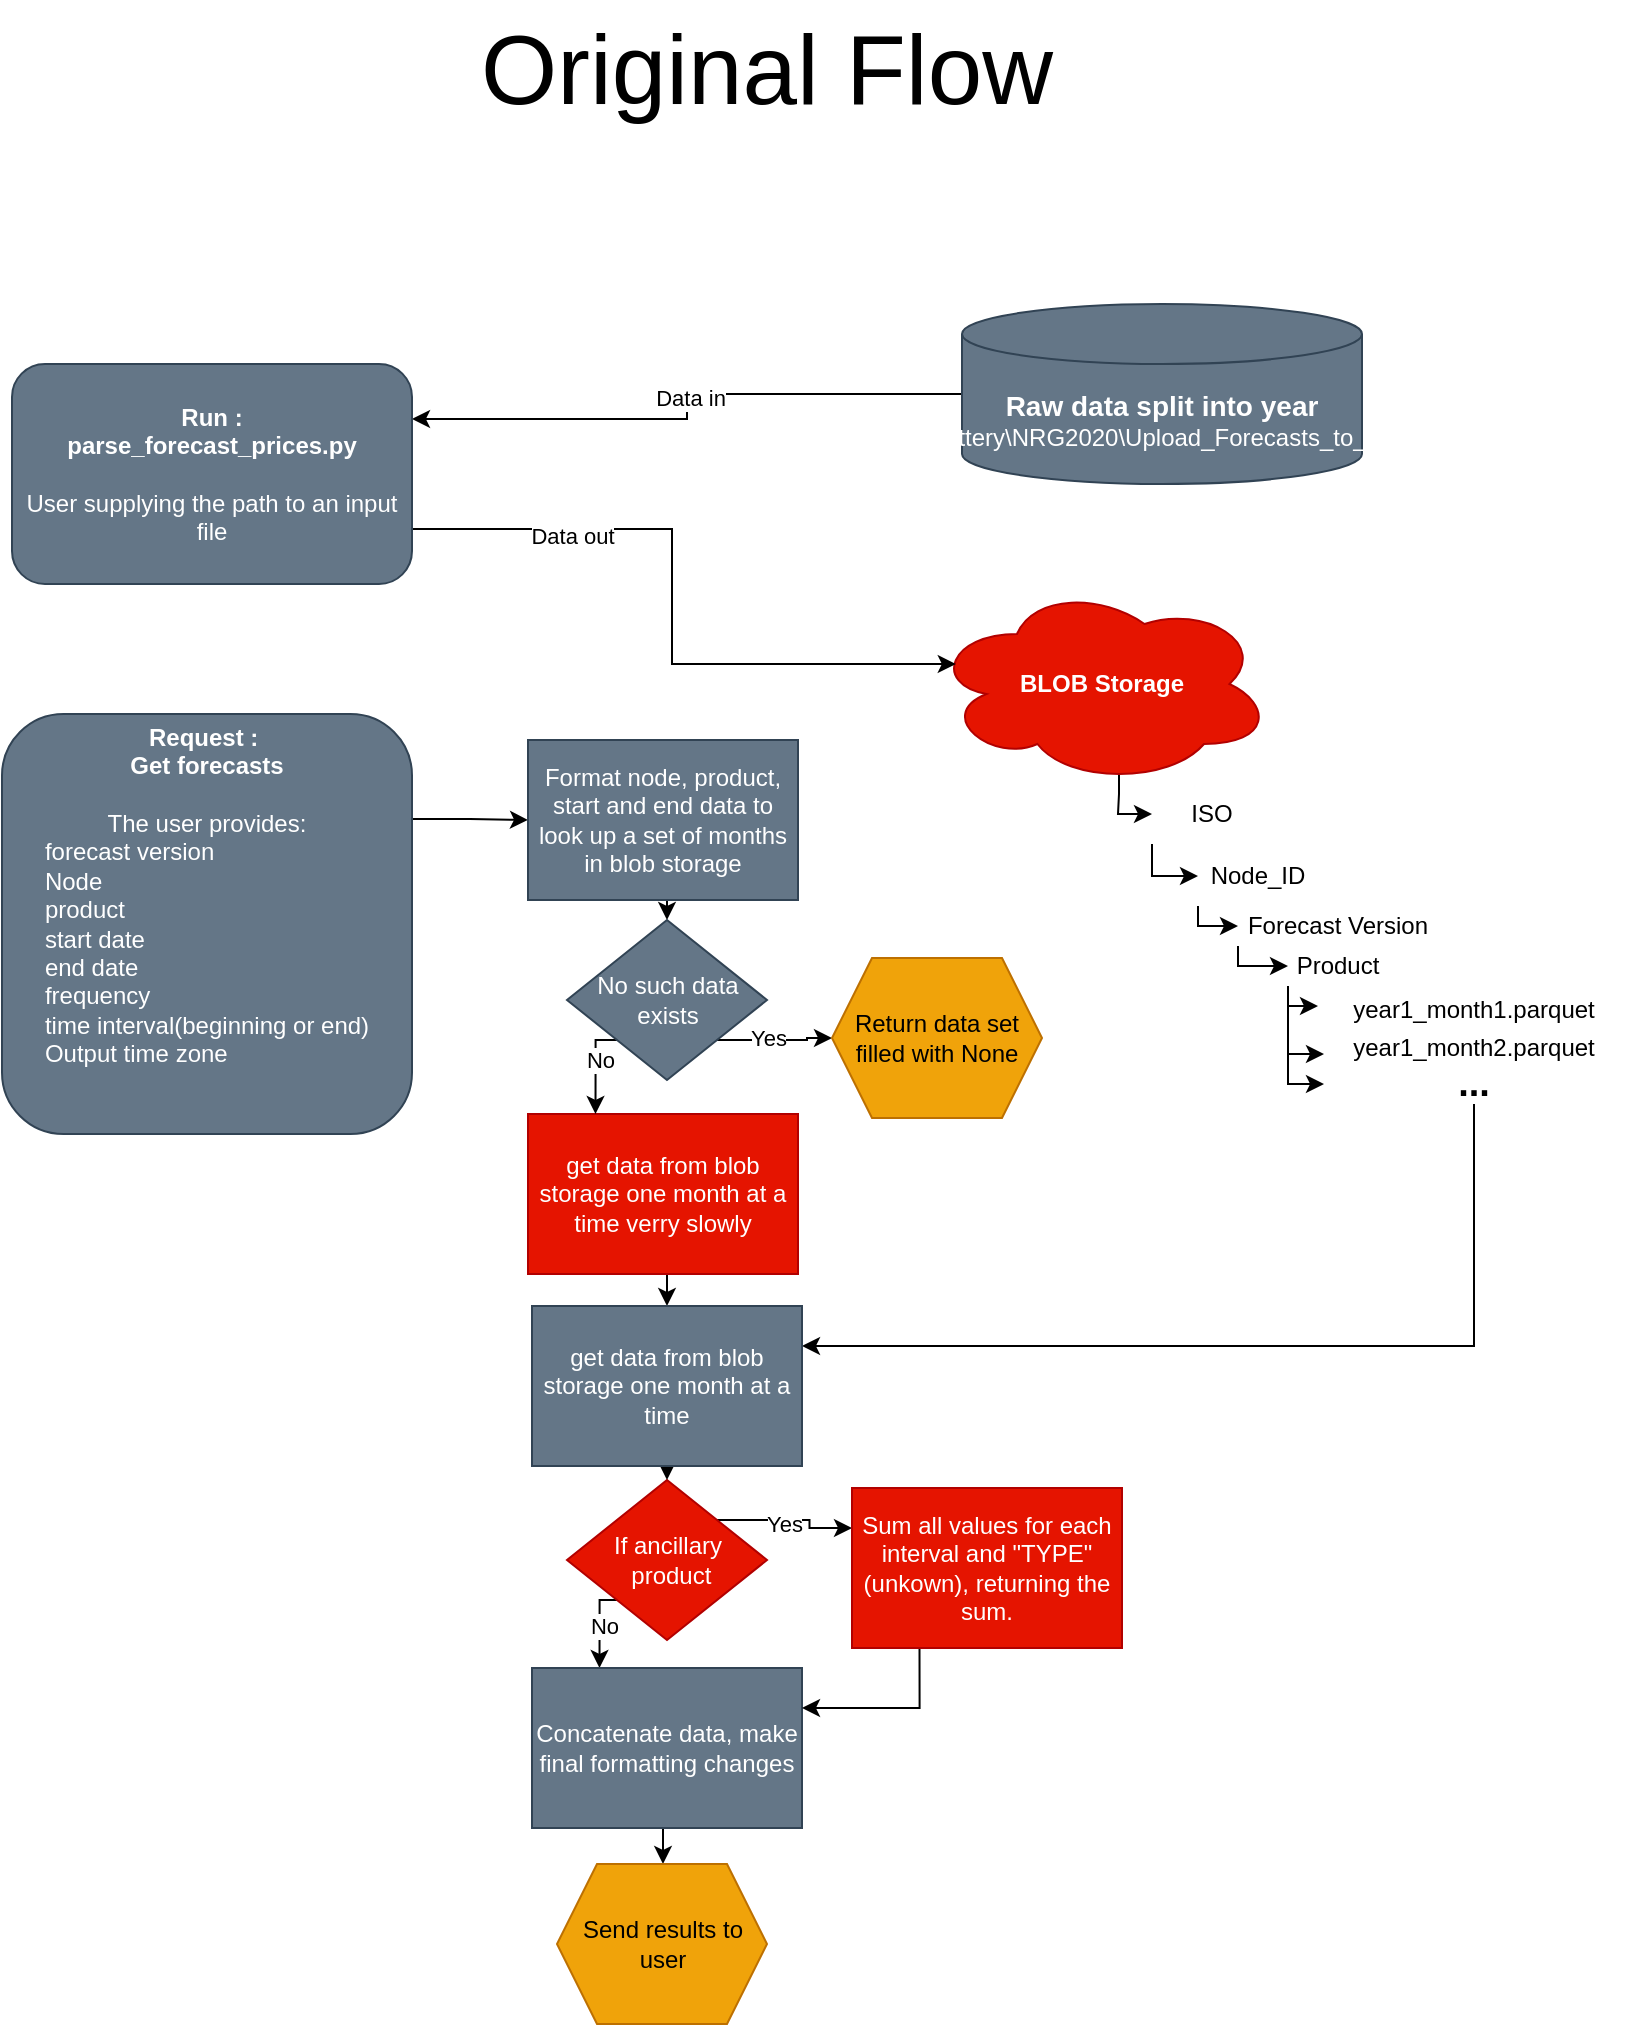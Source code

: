 <mxfile version="21.6.2" type="github" pages="2">
  <diagram name="Page-1" id="mSkrQCTb6mMFP0I92MH9">
    <mxGraphModel dx="1528" dy="990" grid="1" gridSize="10" guides="1" tooltips="1" connect="1" arrows="1" fold="1" page="1" pageScale="1" pageWidth="850" pageHeight="1100" math="0" shadow="0">
      <root>
        <mxCell id="0" />
        <mxCell id="1" parent="0" />
        <mxCell id="k18f-LrCEGzRWncHFNrR-19" style="edgeStyle=orthogonalEdgeStyle;rounded=0;orthogonalLoop=1;jettySize=auto;html=1;exitX=0;exitY=0.5;exitDx=0;exitDy=0;exitPerimeter=0;entryX=0;entryY=0.75;entryDx=0;entryDy=0;" edge="1" parent="1" source="k18f-LrCEGzRWncHFNrR-2" target="k18f-LrCEGzRWncHFNrR-16">
          <mxGeometry relative="1" as="geometry" />
        </mxCell>
        <mxCell id="k18f-LrCEGzRWncHFNrR-23" value="Data in" style="edgeLabel;html=1;align=center;verticalAlign=middle;resizable=0;points=[];" vertex="1" connectable="0" parent="k18f-LrCEGzRWncHFNrR-19">
          <mxGeometry x="-0.029" y="1" relative="1" as="geometry">
            <mxPoint as="offset" />
          </mxGeometry>
        </mxCell>
        <mxCell id="k18f-LrCEGzRWncHFNrR-2" value="&lt;font style=&quot;font-size: 14px;&quot;&gt;&lt;b&gt;Raw data split into year&lt;/b&gt;&lt;/font&gt;&lt;br&gt;\\ds01\Battery\NRG2020\Upload_Forecasts_to_Traverse" style="shape=cylinder3;whiteSpace=wrap;html=1;boundedLbl=1;backgroundOutline=1;size=15;fillColor=#647687;fontColor=#ffffff;strokeColor=#314354;" vertex="1" parent="1">
          <mxGeometry x="515" y="190" width="200" height="90" as="geometry" />
        </mxCell>
        <mxCell id="k18f-LrCEGzRWncHFNrR-7" style="edgeStyle=orthogonalEdgeStyle;rounded=0;orthogonalLoop=1;jettySize=auto;html=1;exitX=0.55;exitY=0.95;exitDx=0;exitDy=0;exitPerimeter=0;entryX=0;entryY=0.5;entryDx=0;entryDy=0;strokeColor=#000000;" edge="1" parent="1" source="k18f-LrCEGzRWncHFNrR-5" target="l8RiBIYkM5xulZZ1r0uO-1">
          <mxGeometry relative="1" as="geometry">
            <Array as="points">
              <mxPoint x="593" y="435" />
              <mxPoint x="593" y="435" />
              <mxPoint x="593" y="445" />
            </Array>
          </mxGeometry>
        </mxCell>
        <mxCell id="k18f-LrCEGzRWncHFNrR-5" value="&lt;b&gt;BLOB Storage&lt;/b&gt;" style="ellipse;shape=cloud;whiteSpace=wrap;html=1;fillColor=#e51400;fontColor=#ffffff;strokeColor=#B20000;" vertex="1" parent="1">
          <mxGeometry x="500" y="330" width="170" height="100" as="geometry" />
        </mxCell>
        <mxCell id="k18f-LrCEGzRWncHFNrR-12" style="edgeStyle=orthogonalEdgeStyle;rounded=0;orthogonalLoop=1;jettySize=auto;html=1;exitX=0;exitY=1;exitDx=0;exitDy=0;entryX=0;entryY=0.5;entryDx=0;entryDy=0;strokeColor=#000000;" edge="1" parent="1" source="k18f-LrCEGzRWncHFNrR-6" target="k18f-LrCEGzRWncHFNrR-8">
          <mxGeometry relative="1" as="geometry">
            <Array as="points">
              <mxPoint x="633" y="501" />
            </Array>
          </mxGeometry>
        </mxCell>
        <mxCell id="k18f-LrCEGzRWncHFNrR-6" value="Node_ID" style="text;html=1;strokeColor=none;fillColor=none;align=center;verticalAlign=middle;whiteSpace=wrap;rounded=0;" vertex="1" parent="1">
          <mxGeometry x="633" y="461" width="60" height="30" as="geometry" />
        </mxCell>
        <mxCell id="k18f-LrCEGzRWncHFNrR-14" style="edgeStyle=orthogonalEdgeStyle;rounded=0;orthogonalLoop=1;jettySize=auto;html=1;exitX=0;exitY=1;exitDx=0;exitDy=0;entryX=0;entryY=0.5;entryDx=0;entryDy=0;strokeColor=#000000;" edge="1" parent="1" source="k18f-LrCEGzRWncHFNrR-8" target="k18f-LrCEGzRWncHFNrR-9">
          <mxGeometry relative="1" as="geometry">
            <Array as="points">
              <mxPoint x="653" y="521" />
            </Array>
          </mxGeometry>
        </mxCell>
        <mxCell id="k18f-LrCEGzRWncHFNrR-8" value="Forecast Version" style="text;html=1;strokeColor=none;fillColor=none;align=center;verticalAlign=middle;whiteSpace=wrap;rounded=0;" vertex="1" parent="1">
          <mxGeometry x="653" y="491" width="100" height="20" as="geometry" />
        </mxCell>
        <mxCell id="k18f-LrCEGzRWncHFNrR-15" style="edgeStyle=orthogonalEdgeStyle;rounded=0;orthogonalLoop=1;jettySize=auto;html=1;exitX=0;exitY=1;exitDx=0;exitDy=0;strokeColor=#000000;" edge="1" parent="1" source="k18f-LrCEGzRWncHFNrR-9">
          <mxGeometry relative="1" as="geometry">
            <mxPoint x="693" y="541" as="targetPoint" />
            <Array as="points">
              <mxPoint x="678" y="541" />
            </Array>
          </mxGeometry>
        </mxCell>
        <mxCell id="k18f-LrCEGzRWncHFNrR-9" value="Product" style="text;html=1;strokeColor=none;fillColor=none;align=center;verticalAlign=middle;whiteSpace=wrap;rounded=0;" vertex="1" parent="1">
          <mxGeometry x="678" y="511" width="50" height="20" as="geometry" />
        </mxCell>
        <mxCell id="k18f-LrCEGzRWncHFNrR-10" value="year1_month2.parquet" style="text;html=1;strokeColor=none;fillColor=none;align=center;verticalAlign=middle;whiteSpace=wrap;rounded=0;" vertex="1" parent="1">
          <mxGeometry x="696" y="552" width="150" height="20" as="geometry" />
        </mxCell>
        <mxCell id="k18f-LrCEGzRWncHFNrR-20" style="edgeStyle=orthogonalEdgeStyle;rounded=0;orthogonalLoop=1;jettySize=auto;html=1;exitX=0;exitY=0.25;exitDx=0;exitDy=0;entryX=0.07;entryY=0.4;entryDx=0;entryDy=0;entryPerimeter=0;" edge="1" parent="1" source="k18f-LrCEGzRWncHFNrR-16" target="k18f-LrCEGzRWncHFNrR-5">
          <mxGeometry relative="1" as="geometry" />
        </mxCell>
        <mxCell id="k18f-LrCEGzRWncHFNrR-24" value="Data out" style="edgeLabel;html=1;align=center;verticalAlign=middle;resizable=0;points=[];" vertex="1" connectable="0" parent="k18f-LrCEGzRWncHFNrR-20">
          <mxGeometry x="-0.531" y="-3" relative="1" as="geometry">
            <mxPoint as="offset" />
          </mxGeometry>
        </mxCell>
        <mxCell id="k18f-LrCEGzRWncHFNrR-16" value="&lt;div&gt;&lt;b&gt;Run :&lt;/b&gt;&lt;/div&gt;&lt;div&gt;&lt;b&gt;parse_forecast_prices.py&lt;/b&gt;&lt;/div&gt;&lt;div&gt;&lt;b&gt;&lt;br&gt;&lt;/b&gt;&lt;/div&gt;&lt;div&gt;User supplying the path to an input file&lt;/div&gt;" style="rounded=1;whiteSpace=wrap;html=1;direction=west;fontStyle=0;fillColor=#647687;fontColor=#ffffff;strokeColor=#314354;" vertex="1" parent="1">
          <mxGeometry x="40" y="220" width="200" height="110" as="geometry" />
        </mxCell>
        <mxCell id="k18f-LrCEGzRWncHFNrR-57" style="edgeStyle=orthogonalEdgeStyle;rounded=0;orthogonalLoop=1;jettySize=auto;html=1;exitX=1;exitY=0;exitDx=0;exitDy=0;entryX=0;entryY=0.25;entryDx=0;entryDy=0;" edge="1" parent="1" source="k18f-LrCEGzRWncHFNrR-18" target="k18f-LrCEGzRWncHFNrR-39">
          <mxGeometry relative="1" as="geometry" />
        </mxCell>
        <mxCell id="k18f-LrCEGzRWncHFNrR-58" value="Yes" style="edgeLabel;html=1;align=center;verticalAlign=middle;resizable=0;points=[];" vertex="1" connectable="0" parent="k18f-LrCEGzRWncHFNrR-57">
          <mxGeometry x="-0.632" y="2" relative="1" as="geometry">
            <mxPoint x="20" y="4" as="offset" />
          </mxGeometry>
        </mxCell>
        <mxCell id="k18f-LrCEGzRWncHFNrR-60" style="edgeStyle=orthogonalEdgeStyle;rounded=0;orthogonalLoop=1;jettySize=auto;html=1;exitX=0;exitY=1;exitDx=0;exitDy=0;entryX=0.25;entryY=0;entryDx=0;entryDy=0;" edge="1" parent="1" source="k18f-LrCEGzRWncHFNrR-18" target="k18f-LrCEGzRWncHFNrR-36">
          <mxGeometry relative="1" as="geometry" />
        </mxCell>
        <mxCell id="k18f-LrCEGzRWncHFNrR-61" value="No" style="edgeLabel;html=1;align=center;verticalAlign=middle;resizable=0;points=[];" vertex="1" connectable="0" parent="k18f-LrCEGzRWncHFNrR-60">
          <mxGeometry x="0.007" y="2" relative="1" as="geometry">
            <mxPoint as="offset" />
          </mxGeometry>
        </mxCell>
        <mxCell id="k18f-LrCEGzRWncHFNrR-18" value="&lt;div&gt;If ancillary&lt;/div&gt;&lt;div&gt;&amp;nbsp;product&lt;/div&gt;" style="rhombus;whiteSpace=wrap;html=1;fillColor=#e51400;fontColor=#ffffff;strokeColor=#B20000;" vertex="1" parent="1">
          <mxGeometry x="317.5" y="778" width="100" height="80" as="geometry" />
        </mxCell>
        <mxCell id="3vcsNQ-Gj1Tb2YR9CaYm-3" style="edgeStyle=orthogonalEdgeStyle;rounded=0;orthogonalLoop=1;jettySize=auto;html=1;exitX=1;exitY=0.25;exitDx=0;exitDy=0;entryX=0;entryY=0.5;entryDx=0;entryDy=0;" edge="1" parent="1" source="k18f-LrCEGzRWncHFNrR-27" target="k18f-LrCEGzRWncHFNrR-28">
          <mxGeometry relative="1" as="geometry" />
        </mxCell>
        <mxCell id="k18f-LrCEGzRWncHFNrR-27" value="&lt;div&gt;&lt;b&gt;Request :&amp;nbsp;&lt;/b&gt;&lt;/div&gt;&lt;div&gt;&lt;b&gt;Get forecasts&lt;br&gt;&lt;/b&gt;&lt;/div&gt;&lt;div&gt;&lt;b&gt;&lt;br&gt;&lt;/b&gt;&lt;/div&gt;&lt;div align=&quot;center&quot;&gt;The user provides:&lt;/div&gt;&lt;div align=&quot;left&quot;&gt;forecast version&lt;/div&gt;&lt;div align=&quot;left&quot;&gt;Node&lt;/div&gt;&lt;div align=&quot;left&quot;&gt;product&lt;/div&gt;&lt;div align=&quot;left&quot;&gt;start date&lt;/div&gt;&lt;div align=&quot;left&quot;&gt;end date&lt;/div&gt;&lt;div align=&quot;left&quot;&gt;frequency&lt;br&gt;&lt;/div&gt;&lt;div align=&quot;left&quot;&gt;time interval(beginning or end)&lt;/div&gt;&lt;div align=&quot;left&quot;&gt;Output time zone&lt;br&gt;&lt;/div&gt;&lt;div&gt;&lt;br&gt;&lt;br&gt;&lt;/div&gt;" style="rounded=1;whiteSpace=wrap;html=1;fillColor=#647687;fontColor=#ffffff;strokeColor=#314354;" vertex="1" parent="1">
          <mxGeometry x="35" y="395" width="205" height="210" as="geometry" />
        </mxCell>
        <mxCell id="k18f-LrCEGzRWncHFNrR-49" style="edgeStyle=orthogonalEdgeStyle;rounded=0;orthogonalLoop=1;jettySize=auto;html=1;exitX=0.5;exitY=1;exitDx=0;exitDy=0;entryX=0.5;entryY=0;entryDx=0;entryDy=0;" edge="1" parent="1" source="k18f-LrCEGzRWncHFNrR-28" target="k18f-LrCEGzRWncHFNrR-37">
          <mxGeometry relative="1" as="geometry" />
        </mxCell>
        <mxCell id="k18f-LrCEGzRWncHFNrR-28" value="&lt;div&gt;Format node, product, start and end data to look up a set of months in blob storage&lt;/div&gt;" style="rounded=0;whiteSpace=wrap;html=1;fillColor=#647687;fontColor=#ffffff;strokeColor=#314354;" vertex="1" parent="1">
          <mxGeometry x="298" y="408" width="135" height="80" as="geometry" />
        </mxCell>
        <mxCell id="k18f-LrCEGzRWncHFNrR-29" value="year1_month1.parquet" style="text;html=1;strokeColor=none;fillColor=none;align=center;verticalAlign=middle;whiteSpace=wrap;rounded=0;" vertex="1" parent="1">
          <mxGeometry x="696" y="533" width="150" height="20" as="geometry" />
        </mxCell>
        <mxCell id="3vcsNQ-Gj1Tb2YR9CaYm-2" style="edgeStyle=orthogonalEdgeStyle;rounded=0;orthogonalLoop=1;jettySize=auto;html=1;exitX=0.5;exitY=1;exitDx=0;exitDy=0;entryX=1;entryY=0.25;entryDx=0;entryDy=0;" edge="1" parent="1" source="k18f-LrCEGzRWncHFNrR-30" target="k18f-LrCEGzRWncHFNrR-34">
          <mxGeometry relative="1" as="geometry" />
        </mxCell>
        <mxCell id="k18f-LrCEGzRWncHFNrR-30" value="&lt;p style=&quot;line-height: 140%; font-size: 13px;&quot;&gt;&lt;font size=&quot;1&quot;&gt;&lt;b style=&quot;font-size: 19px;&quot;&gt;...&lt;/b&gt;&lt;/font&gt;&lt;/p&gt;" style="text;html=1;strokeColor=none;fillColor=none;align=center;verticalAlign=middle;whiteSpace=wrap;rounded=0;" vertex="1" parent="1">
          <mxGeometry x="696" y="572" width="150" height="18" as="geometry" />
        </mxCell>
        <mxCell id="k18f-LrCEGzRWncHFNrR-31" style="edgeStyle=orthogonalEdgeStyle;rounded=0;orthogonalLoop=1;jettySize=auto;html=1;exitX=0;exitY=1;exitDx=0;exitDy=0;strokeColor=#000000;" edge="1" parent="1" target="k18f-LrCEGzRWncHFNrR-10">
          <mxGeometry relative="1" as="geometry">
            <mxPoint x="696" y="569" as="targetPoint" />
            <mxPoint x="678" y="531" as="sourcePoint" />
            <Array as="points">
              <mxPoint x="678" y="565" />
            </Array>
          </mxGeometry>
        </mxCell>
        <mxCell id="k18f-LrCEGzRWncHFNrR-52" style="edgeStyle=orthogonalEdgeStyle;rounded=0;orthogonalLoop=1;jettySize=auto;html=1;exitX=0.5;exitY=1;exitDx=0;exitDy=0;entryX=0.5;entryY=0;entryDx=0;entryDy=0;" edge="1" parent="1" source="k18f-LrCEGzRWncHFNrR-33" target="k18f-LrCEGzRWncHFNrR-34">
          <mxGeometry relative="1" as="geometry" />
        </mxCell>
        <mxCell id="k18f-LrCEGzRWncHFNrR-33" value="get data from blob storage one month at a time verry slowly" style="rounded=0;whiteSpace=wrap;html=1;fillColor=#e51400;strokeColor=#B20000;fontColor=#ffffff;" vertex="1" parent="1">
          <mxGeometry x="298" y="595" width="135" height="80" as="geometry" />
        </mxCell>
        <mxCell id="k18f-LrCEGzRWncHFNrR-53" style="edgeStyle=orthogonalEdgeStyle;rounded=0;orthogonalLoop=1;jettySize=auto;html=1;exitX=0.5;exitY=1;exitDx=0;exitDy=0;entryX=0.5;entryY=0;entryDx=0;entryDy=0;" edge="1" parent="1" source="k18f-LrCEGzRWncHFNrR-34" target="k18f-LrCEGzRWncHFNrR-18">
          <mxGeometry relative="1" as="geometry" />
        </mxCell>
        <mxCell id="k18f-LrCEGzRWncHFNrR-34" value="get data from blob storage one month at a time" style="rounded=0;whiteSpace=wrap;html=1;fillColor=#647687;fontColor=#ffffff;strokeColor=#314354;" vertex="1" parent="1">
          <mxGeometry x="300" y="691" width="135" height="80" as="geometry" />
        </mxCell>
        <mxCell id="k18f-LrCEGzRWncHFNrR-54" style="edgeStyle=orthogonalEdgeStyle;rounded=0;orthogonalLoop=1;jettySize=auto;html=1;exitX=0.5;exitY=1;exitDx=0;exitDy=0;entryX=0.5;entryY=0;entryDx=0;entryDy=0;" edge="1" parent="1" source="k18f-LrCEGzRWncHFNrR-36">
          <mxGeometry relative="1" as="geometry">
            <mxPoint x="365.5" y="970" as="targetPoint" />
          </mxGeometry>
        </mxCell>
        <mxCell id="k18f-LrCEGzRWncHFNrR-36" value="Concatenate data, make final formatting changes " style="rounded=0;whiteSpace=wrap;html=1;fillColor=#647687;fontColor=#ffffff;strokeColor=#314354;" vertex="1" parent="1">
          <mxGeometry x="300" y="872" width="135" height="80" as="geometry" />
        </mxCell>
        <mxCell id="k18f-LrCEGzRWncHFNrR-62" style="edgeStyle=orthogonalEdgeStyle;rounded=0;orthogonalLoop=1;jettySize=auto;html=1;exitX=0;exitY=1;exitDx=0;exitDy=0;entryX=0.25;entryY=0;entryDx=0;entryDy=0;" edge="1" parent="1" source="k18f-LrCEGzRWncHFNrR-37" target="k18f-LrCEGzRWncHFNrR-33">
          <mxGeometry relative="1" as="geometry" />
        </mxCell>
        <mxCell id="k18f-LrCEGzRWncHFNrR-63" value="No" style="edgeLabel;html=1;align=center;verticalAlign=middle;resizable=0;points=[];" vertex="1" connectable="0" parent="k18f-LrCEGzRWncHFNrR-62">
          <mxGeometry x="-0.132" y="2" relative="1" as="geometry">
            <mxPoint as="offset" />
          </mxGeometry>
        </mxCell>
        <mxCell id="k18f-LrCEGzRWncHFNrR-64" style="edgeStyle=orthogonalEdgeStyle;rounded=0;orthogonalLoop=1;jettySize=auto;html=1;exitX=1;exitY=1;exitDx=0;exitDy=0;entryX=0;entryY=0.5;entryDx=0;entryDy=0;" edge="1" parent="1" source="k18f-LrCEGzRWncHFNrR-37" target="k18f-LrCEGzRWncHFNrR-67">
          <mxGeometry relative="1" as="geometry">
            <mxPoint x="460.0" y="557" as="targetPoint" />
          </mxGeometry>
        </mxCell>
        <mxCell id="k18f-LrCEGzRWncHFNrR-65" value="Yes" style="edgeLabel;html=1;align=center;verticalAlign=middle;resizable=0;points=[];" vertex="1" connectable="0" parent="k18f-LrCEGzRWncHFNrR-64">
          <mxGeometry x="-0.144" y="1" relative="1" as="geometry">
            <mxPoint as="offset" />
          </mxGeometry>
        </mxCell>
        <mxCell id="k18f-LrCEGzRWncHFNrR-37" value="&lt;div&gt;No such data&lt;/div&gt;&lt;div&gt;exists&lt;br&gt;&lt;/div&gt;" style="rhombus;whiteSpace=wrap;html=1;fillColor=#647687;fontColor=#ffffff;strokeColor=#314354;" vertex="1" parent="1">
          <mxGeometry x="317.5" y="498" width="100" height="80" as="geometry" />
        </mxCell>
        <mxCell id="k18f-LrCEGzRWncHFNrR-55" style="edgeStyle=orthogonalEdgeStyle;rounded=0;orthogonalLoop=1;jettySize=auto;html=1;exitX=0.25;exitY=1;exitDx=0;exitDy=0;entryX=1;entryY=0.25;entryDx=0;entryDy=0;" edge="1" parent="1" source="k18f-LrCEGzRWncHFNrR-39" target="k18f-LrCEGzRWncHFNrR-36">
          <mxGeometry relative="1" as="geometry" />
        </mxCell>
        <mxCell id="k18f-LrCEGzRWncHFNrR-39" value="Sum all values for each interval and &quot;TYPE&quot;(unkown), returning the sum." style="rounded=0;whiteSpace=wrap;html=1;fillColor=#e51400;strokeColor=#B20000;fontColor=#ffffff;" vertex="1" parent="1">
          <mxGeometry x="460" y="782" width="135" height="80" as="geometry" />
        </mxCell>
        <mxCell id="k18f-LrCEGzRWncHFNrR-67" value="Return data set filled with None" style="shape=hexagon;perimeter=hexagonPerimeter2;whiteSpace=wrap;html=1;fixedSize=1;fillColor=#f0a30a;fontColor=#000000;strokeColor=#BD7000;" vertex="1" parent="1">
          <mxGeometry x="450" y="517" width="105" height="80" as="geometry" />
        </mxCell>
        <mxCell id="k18f-LrCEGzRWncHFNrR-68" value="Send results to user" style="shape=hexagon;perimeter=hexagonPerimeter2;whiteSpace=wrap;html=1;fixedSize=1;fillColor=#f0a30a;fontColor=#000000;strokeColor=#BD7000;" vertex="1" parent="1">
          <mxGeometry x="312.5" y="970" width="105" height="80" as="geometry" />
        </mxCell>
        <mxCell id="3vcsNQ-Gj1Tb2YR9CaYm-1" style="edgeStyle=orthogonalEdgeStyle;rounded=0;orthogonalLoop=1;jettySize=auto;html=1;exitX=0;exitY=1;exitDx=0;exitDy=0;entryX=0;entryY=0.5;entryDx=0;entryDy=0;" edge="1" parent="1" source="l8RiBIYkM5xulZZ1r0uO-1" target="k18f-LrCEGzRWncHFNrR-6">
          <mxGeometry relative="1" as="geometry">
            <Array as="points">
              <mxPoint x="610" y="476" />
            </Array>
          </mxGeometry>
        </mxCell>
        <mxCell id="l8RiBIYkM5xulZZ1r0uO-1" value="ISO" style="text;html=1;strokeColor=none;fillColor=none;align=center;verticalAlign=middle;whiteSpace=wrap;rounded=0;" vertex="1" parent="1">
          <mxGeometry x="610" y="430" width="60" height="30" as="geometry" />
        </mxCell>
        <mxCell id="l8RiBIYkM5xulZZ1r0uO-3" style="edgeStyle=orthogonalEdgeStyle;rounded=0;orthogonalLoop=1;jettySize=auto;html=1;exitX=0;exitY=1;exitDx=0;exitDy=0;strokeColor=#000000;" edge="1" parent="1">
          <mxGeometry relative="1" as="geometry">
            <mxPoint x="696" y="580" as="targetPoint" />
            <mxPoint x="678" y="546" as="sourcePoint" />
            <Array as="points">
              <mxPoint x="678" y="580" />
            </Array>
          </mxGeometry>
        </mxCell>
        <mxCell id="3vcsNQ-Gj1Tb2YR9CaYm-4" value="&lt;font style=&quot;font-size: 49px;&quot;&gt;Original Flow&lt;/font&gt;" style="text;html=1;align=center;verticalAlign=middle;resizable=0;points=[];autosize=1;strokeColor=none;fillColor=none;" vertex="1" parent="1">
          <mxGeometry x="262" y="38" width="310" height="70" as="geometry" />
        </mxCell>
      </root>
    </mxGraphModel>
  </diagram>
  <diagram id="OKomPFiii6wmlkeBRDaD" name="Page-2">
    <mxGraphModel dx="1464" dy="949" grid="1" gridSize="10" guides="1" tooltips="1" connect="1" arrows="1" fold="1" page="1" pageScale="1" pageWidth="850" pageHeight="1100" math="0" shadow="0">
      <root>
        <mxCell id="0" />
        <mxCell id="1" parent="0" />
        <mxCell id="i5Thiiae1taM7hZ5wgpb-3" style="edgeStyle=orthogonalEdgeStyle;rounded=0;orthogonalLoop=1;jettySize=auto;html=1;exitX=0;exitY=0.5;exitDx=0;exitDy=0;exitPerimeter=0;entryX=0.5;entryY=0;entryDx=0;entryDy=0;" edge="1" parent="1" source="OmqTf4yZccabmakL5SBu-3" target="i5Thiiae1taM7hZ5wgpb-1">
          <mxGeometry relative="1" as="geometry" />
        </mxCell>
        <mxCell id="OmqTf4yZccabmakL5SBu-3" value="&lt;font style=&quot;font-size: 14px;&quot;&gt;&lt;b&gt;Raw data split into year&lt;/b&gt;&lt;/font&gt;&lt;br&gt;\\ds01\Battery\NRG2020\Upload_Forecasts_to_Traverse" style="shape=cylinder3;whiteSpace=wrap;html=1;boundedLbl=1;backgroundOutline=1;size=15;fillColor=#647687;fontColor=#ffffff;strokeColor=#314354;" vertex="1" parent="1">
          <mxGeometry x="515" y="190" width="200" height="90" as="geometry" />
        </mxCell>
        <mxCell id="OmqTf4yZccabmakL5SBu-5" value="&lt;b&gt;BLOB Storage&lt;/b&gt;" style="ellipse;shape=cloud;whiteSpace=wrap;html=1;fillColor=#6d8764;fontColor=#ffffff;strokeColor=#3A5431;" vertex="1" parent="1">
          <mxGeometry x="556" y="507" width="170" height="100" as="geometry" />
        </mxCell>
        <mxCell id="OmqTf4yZccabmakL5SBu-7" value="Node_ID" style="text;html=1;strokeColor=none;fillColor=none;align=center;verticalAlign=middle;whiteSpace=wrap;rounded=0;" vertex="1" parent="1">
          <mxGeometry x="676" y="625" width="60" height="20" as="geometry" />
        </mxCell>
        <mxCell id="OmqTf4yZccabmakL5SBu-9" value="Forecast Version" style="text;html=1;strokeColor=none;fillColor=none;align=center;verticalAlign=middle;whiteSpace=wrap;rounded=0;" vertex="1" parent="1">
          <mxGeometry x="699" y="642" width="100" height="20" as="geometry" />
        </mxCell>
        <mxCell id="OmqTf4yZccabmakL5SBu-10" style="edgeStyle=orthogonalEdgeStyle;rounded=0;orthogonalLoop=1;jettySize=auto;html=1;exitX=0;exitY=1;exitDx=0;exitDy=0;strokeColor=#000000;" edge="1" parent="1">
          <mxGeometry relative="1" as="geometry">
            <mxPoint x="740" y="690" as="targetPoint" />
            <Array as="points">
              <mxPoint x="725" y="690" />
            </Array>
            <mxPoint x="725" y="680" as="sourcePoint" />
          </mxGeometry>
        </mxCell>
        <mxCell id="OmqTf4yZccabmakL5SBu-11" value="Product" style="text;html=1;strokeColor=none;fillColor=none;align=center;verticalAlign=middle;whiteSpace=wrap;rounded=0;" vertex="1" parent="1">
          <mxGeometry x="717" y="660" width="50" height="20" as="geometry" />
        </mxCell>
        <mxCell id="OmqTf4yZccabmakL5SBu-12" value="year5-10.parquet" style="text;html=1;strokeColor=none;fillColor=none;align=center;verticalAlign=middle;whiteSpace=wrap;rounded=0;" vertex="1" parent="1">
          <mxGeometry x="732" y="698" width="115" height="20" as="geometry" />
        </mxCell>
        <mxCell id="i5Thiiae1taM7hZ5wgpb-2" style="edgeStyle=orthogonalEdgeStyle;rounded=0;orthogonalLoop=1;jettySize=auto;html=1;exitX=0;exitY=0.5;exitDx=0;exitDy=0;entryX=0.026;entryY=0.606;entryDx=0;entryDy=0;entryPerimeter=0;" edge="1" parent="1" source="OmqTf4yZccabmakL5SBu-15" target="i5Thiiae1taM7hZ5wgpb-1">
          <mxGeometry relative="1" as="geometry" />
        </mxCell>
        <mxCell id="OmqTf4yZccabmakL5SBu-15" value="&lt;div&gt;&lt;b&gt;Run :&lt;/b&gt;&lt;/div&gt;&lt;div&gt;&lt;b&gt;parse_forecast_prices.py&lt;/b&gt;&lt;/div&gt;&lt;div&gt;&lt;b&gt;&lt;br&gt;&lt;/b&gt;&lt;/div&gt;&lt;div&gt;User supplying the path to an input file&lt;br&gt;&lt;/div&gt;" style="rounded=1;whiteSpace=wrap;html=1;direction=west;fontStyle=0;fillColor=#647687;fontColor=#ffffff;strokeColor=#314354;" vertex="1" parent="1">
          <mxGeometry x="27" y="250" width="200" height="110" as="geometry" />
        </mxCell>
        <mxCell id="i5Thiiae1taM7hZ5wgpb-5" style="edgeStyle=orthogonalEdgeStyle;rounded=0;orthogonalLoop=1;jettySize=auto;html=1;exitX=1;exitY=0;exitDx=0;exitDy=0;" edge="1" parent="1" source="OmqTf4yZccabmakL5SBu-20">
          <mxGeometry relative="1" as="geometry">
            <mxPoint x="654" y="500" as="targetPoint" />
          </mxGeometry>
        </mxCell>
        <mxCell id="i5Thiiae1taM7hZ5wgpb-6" value="No" style="edgeLabel;html=1;align=center;verticalAlign=middle;resizable=0;points=[];" vertex="1" connectable="0" parent="i5Thiiae1taM7hZ5wgpb-5">
          <mxGeometry x="-0.394" y="2" relative="1" as="geometry">
            <mxPoint as="offset" />
          </mxGeometry>
        </mxCell>
        <mxCell id="i5Thiiae1taM7hZ5wgpb-9" style="edgeStyle=orthogonalEdgeStyle;rounded=0;orthogonalLoop=1;jettySize=auto;html=1;exitX=1;exitY=0.5;exitDx=0;exitDy=0;entryX=0.529;entryY=0.016;entryDx=0;entryDy=0;entryPerimeter=0;" edge="1" parent="1" source="OmqTf4yZccabmakL5SBu-20" target="OmqTf4yZccabmakL5SBu-41">
          <mxGeometry relative="1" as="geometry" />
        </mxCell>
        <mxCell id="i5Thiiae1taM7hZ5wgpb-10" value="Yes" style="edgeLabel;html=1;align=center;verticalAlign=middle;resizable=0;points=[];" vertex="1" connectable="0" parent="i5Thiiae1taM7hZ5wgpb-9">
          <mxGeometry x="-0.434" y="-1" relative="1" as="geometry">
            <mxPoint as="offset" />
          </mxGeometry>
        </mxCell>
        <mxCell id="OmqTf4yZccabmakL5SBu-20" value="&lt;div&gt;If ancillary&lt;/div&gt;&lt;div&gt;&amp;nbsp;product&lt;/div&gt;" style="rhombus;whiteSpace=wrap;html=1;fillColor=#6d8764;fontColor=#ffffff;strokeColor=#3A5431;" vertex="1" parent="1">
          <mxGeometry x="292.5" y="345" width="100" height="80" as="geometry" />
        </mxCell>
        <mxCell id="OmqTf4yZccabmakL5SBu-21" style="edgeStyle=orthogonalEdgeStyle;rounded=0;orthogonalLoop=1;jettySize=auto;html=1;exitX=1;exitY=0.25;exitDx=0;exitDy=0;entryX=0;entryY=0.5;entryDx=0;entryDy=0;" edge="1" parent="1" source="OmqTf4yZccabmakL5SBu-22" target="OmqTf4yZccabmakL5SBu-24">
          <mxGeometry relative="1" as="geometry" />
        </mxCell>
        <mxCell id="OmqTf4yZccabmakL5SBu-22" value="&lt;div&gt;&lt;b&gt;Request :&amp;nbsp;&lt;/b&gt;&lt;/div&gt;&lt;div&gt;&lt;b&gt;Get forecasts&lt;br&gt;&lt;/b&gt;&lt;/div&gt;&lt;div&gt;&lt;b&gt;&lt;br&gt;&lt;/b&gt;&lt;/div&gt;&lt;div align=&quot;center&quot;&gt;The user provides:&lt;/div&gt;&lt;div align=&quot;left&quot;&gt;forecast version&lt;/div&gt;&lt;div align=&quot;left&quot;&gt;Node&lt;/div&gt;&lt;div align=&quot;left&quot;&gt;product&lt;/div&gt;&lt;div align=&quot;left&quot;&gt;start date&lt;/div&gt;&lt;div align=&quot;left&quot;&gt;end date&lt;/div&gt;&lt;div align=&quot;left&quot;&gt;frequency&lt;br&gt;&lt;/div&gt;&lt;div align=&quot;left&quot;&gt;time interval(beginning or end)&lt;/div&gt;&lt;div align=&quot;left&quot;&gt;Output time zone&lt;br&gt;&lt;/div&gt;&lt;div&gt;&lt;br&gt;&lt;br&gt;&lt;/div&gt;" style="rounded=1;whiteSpace=wrap;html=1;fillColor=#647687;fontColor=#ffffff;strokeColor=#314354;" vertex="1" parent="1">
          <mxGeometry x="22" y="491" width="205" height="210" as="geometry" />
        </mxCell>
        <mxCell id="OmqTf4yZccabmakL5SBu-23" style="edgeStyle=orthogonalEdgeStyle;rounded=0;orthogonalLoop=1;jettySize=auto;html=1;exitX=0.5;exitY=1;exitDx=0;exitDy=0;entryX=0.5;entryY=0;entryDx=0;entryDy=0;" edge="1" parent="1" source="OmqTf4yZccabmakL5SBu-24" target="OmqTf4yZccabmakL5SBu-39">
          <mxGeometry relative="1" as="geometry" />
        </mxCell>
        <mxCell id="OmqTf4yZccabmakL5SBu-24" value="&lt;div&gt;Format node, product, start and end data to look up a set of months in blob storage&lt;/div&gt;" style="rounded=0;whiteSpace=wrap;html=1;fillColor=#647687;fontColor=#ffffff;strokeColor=#314354;" vertex="1" parent="1">
          <mxGeometry x="343" y="531" width="135" height="80" as="geometry" />
        </mxCell>
        <mxCell id="OmqTf4yZccabmakL5SBu-25" value="year1-5.parquet" style="text;html=1;strokeColor=none;fillColor=none;align=center;verticalAlign=middle;whiteSpace=wrap;rounded=0;" vertex="1" parent="1">
          <mxGeometry x="728" y="679" width="115" height="20" as="geometry" />
        </mxCell>
        <mxCell id="i5Thiiae1taM7hZ5wgpb-24" style="edgeStyle=orthogonalEdgeStyle;rounded=0;orthogonalLoop=1;jettySize=auto;html=1;exitX=0.5;exitY=1;exitDx=0;exitDy=0;" edge="1" parent="1" source="OmqTf4yZccabmakL5SBu-27" target="OmqTf4yZccabmakL5SBu-30">
          <mxGeometry relative="1" as="geometry" />
        </mxCell>
        <mxCell id="OmqTf4yZccabmakL5SBu-27" value="&lt;p style=&quot;line-height: 140%; font-size: 13px;&quot;&gt;&lt;font size=&quot;1&quot;&gt;&lt;b style=&quot;font-size: 19px;&quot;&gt;...&lt;/b&gt;&lt;/font&gt;&lt;/p&gt;" style="text;html=1;strokeColor=none;fillColor=none;align=center;verticalAlign=middle;whiteSpace=wrap;rounded=0;" vertex="1" parent="1">
          <mxGeometry x="729" y="718" width="105" height="18" as="geometry" />
        </mxCell>
        <mxCell id="OmqTf4yZccabmakL5SBu-29" style="edgeStyle=orthogonalEdgeStyle;rounded=0;orthogonalLoop=1;jettySize=auto;html=1;exitX=0.5;exitY=1;exitDx=0;exitDy=0;entryX=0.5;entryY=0;entryDx=0;entryDy=0;" edge="1" parent="1" source="OmqTf4yZccabmakL5SBu-30">
          <mxGeometry relative="1" as="geometry">
            <mxPoint x="412.5" y="814" as="targetPoint" />
          </mxGeometry>
        </mxCell>
        <mxCell id="OmqTf4yZccabmakL5SBu-30" value="get data from blob storage 5 years at a time. Fast!" style="rounded=0;whiteSpace=wrap;html=1;fillColor=#6d8764;strokeColor=#3A5431;fontColor=#ffffff;" vertex="1" parent="1">
          <mxGeometry x="343" y="718" width="135" height="80" as="geometry" />
        </mxCell>
        <mxCell id="OmqTf4yZccabmakL5SBu-33" style="edgeStyle=orthogonalEdgeStyle;rounded=0;orthogonalLoop=1;jettySize=auto;html=1;exitX=0.5;exitY=1;exitDx=0;exitDy=0;entryX=0.5;entryY=0;entryDx=0;entryDy=0;" edge="1" parent="1" source="OmqTf4yZccabmakL5SBu-34">
          <mxGeometry relative="1" as="geometry">
            <mxPoint x="410.5" y="915" as="targetPoint" />
          </mxGeometry>
        </mxCell>
        <mxCell id="OmqTf4yZccabmakL5SBu-34" value="Concatenate data, make final formatting changes " style="rounded=0;whiteSpace=wrap;html=1;fillColor=#647687;fontColor=#ffffff;strokeColor=#314354;" vertex="1" parent="1">
          <mxGeometry x="345" y="817" width="135" height="80" as="geometry" />
        </mxCell>
        <mxCell id="OmqTf4yZccabmakL5SBu-35" style="edgeStyle=orthogonalEdgeStyle;rounded=0;orthogonalLoop=1;jettySize=auto;html=1;exitX=0;exitY=1;exitDx=0;exitDy=0;entryX=0.25;entryY=0;entryDx=0;entryDy=0;" edge="1" parent="1" source="OmqTf4yZccabmakL5SBu-39" target="OmqTf4yZccabmakL5SBu-30">
          <mxGeometry relative="1" as="geometry" />
        </mxCell>
        <mxCell id="OmqTf4yZccabmakL5SBu-36" value="No" style="edgeLabel;html=1;align=center;verticalAlign=middle;resizable=0;points=[];" vertex="1" connectable="0" parent="OmqTf4yZccabmakL5SBu-35">
          <mxGeometry x="-0.132" y="2" relative="1" as="geometry">
            <mxPoint as="offset" />
          </mxGeometry>
        </mxCell>
        <mxCell id="OmqTf4yZccabmakL5SBu-37" style="edgeStyle=orthogonalEdgeStyle;rounded=0;orthogonalLoop=1;jettySize=auto;html=1;exitX=1;exitY=1;exitDx=0;exitDy=0;entryX=0;entryY=0.5;entryDx=0;entryDy=0;" edge="1" parent="1" source="OmqTf4yZccabmakL5SBu-39" target="OmqTf4yZccabmakL5SBu-42">
          <mxGeometry relative="1" as="geometry">
            <mxPoint x="505.0" y="680" as="targetPoint" />
          </mxGeometry>
        </mxCell>
        <mxCell id="OmqTf4yZccabmakL5SBu-38" value="Yes" style="edgeLabel;html=1;align=center;verticalAlign=middle;resizable=0;points=[];" vertex="1" connectable="0" parent="OmqTf4yZccabmakL5SBu-37">
          <mxGeometry x="-0.144" y="1" relative="1" as="geometry">
            <mxPoint as="offset" />
          </mxGeometry>
        </mxCell>
        <mxCell id="OmqTf4yZccabmakL5SBu-39" value="&lt;div&gt;No such data&lt;/div&gt;&lt;div&gt;exists&lt;br&gt;&lt;/div&gt;" style="rhombus;whiteSpace=wrap;html=1;fillColor=#647687;fontColor=#ffffff;strokeColor=#314354;" vertex="1" parent="1">
          <mxGeometry x="362.5" y="621" width="100" height="80" as="geometry" />
        </mxCell>
        <mxCell id="i5Thiiae1taM7hZ5wgpb-7" style="edgeStyle=orthogonalEdgeStyle;rounded=0;orthogonalLoop=1;jettySize=auto;html=1;exitX=1;exitY=0.5;exitDx=0;exitDy=0;" edge="1" parent="1" source="OmqTf4yZccabmakL5SBu-41" target="OmqTf4yZccabmakL5SBu-5">
          <mxGeometry relative="1" as="geometry" />
        </mxCell>
        <mxCell id="OmqTf4yZccabmakL5SBu-41" value="Sum all values for each interval and &quot;TYPE&quot;(unknown), storing the sum." style="rounded=0;whiteSpace=wrap;html=1;fillColor=#6d8764;strokeColor=#3A5431;fontColor=#ffffff;" vertex="1" parent="1">
          <mxGeometry x="358" y="425" width="132" height="80" as="geometry" />
        </mxCell>
        <mxCell id="OmqTf4yZccabmakL5SBu-42" value="Return data set filled with None" style="shape=hexagon;perimeter=hexagonPerimeter2;whiteSpace=wrap;html=1;fixedSize=1;fillColor=#f0a30a;fontColor=#000000;strokeColor=#BD7000;" vertex="1" parent="1">
          <mxGeometry x="495" y="640" width="105" height="80" as="geometry" />
        </mxCell>
        <mxCell id="OmqTf4yZccabmakL5SBu-43" value="Send results to user" style="shape=hexagon;perimeter=hexagonPerimeter2;whiteSpace=wrap;html=1;fixedSize=1;fillColor=#f0a30a;fontColor=#000000;strokeColor=#BD7000;" vertex="1" parent="1">
          <mxGeometry x="357.5" y="915" width="105" height="80" as="geometry" />
        </mxCell>
        <mxCell id="OmqTf4yZccabmakL5SBu-45" value="ISO" style="text;html=1;strokeColor=none;fillColor=none;align=center;verticalAlign=middle;whiteSpace=wrap;rounded=0;" vertex="1" parent="1">
          <mxGeometry x="659" y="607" width="30" height="20" as="geometry" />
        </mxCell>
        <mxCell id="OmqTf4yZccabmakL5SBu-47" value="&lt;font style=&quot;font-size: 49px;&quot;&gt;Proposition Flow&lt;/font&gt;" style="text;html=1;align=center;verticalAlign=middle;resizable=0;points=[];autosize=1;strokeColor=none;fillColor=none;" vertex="1" parent="1">
          <mxGeometry x="222" y="38" width="390" height="70" as="geometry" />
        </mxCell>
        <mxCell id="i5Thiiae1taM7hZ5wgpb-4" style="edgeStyle=orthogonalEdgeStyle;rounded=0;orthogonalLoop=1;jettySize=auto;html=1;exitX=0.5;exitY=1;exitDx=0;exitDy=0;" edge="1" parent="1" source="i5Thiiae1taM7hZ5wgpb-1" target="OmqTf4yZccabmakL5SBu-20">
          <mxGeometry relative="1" as="geometry" />
        </mxCell>
        <mxCell id="i5Thiiae1taM7hZ5wgpb-1" value="&lt;div&gt;Split data by year and product.&lt;/div&gt;" style="rounded=0;whiteSpace=wrap;html=1;fillColor=#647687;fontColor=#ffffff;strokeColor=#314354;" vertex="1" parent="1">
          <mxGeometry x="275" y="250" width="135" height="80" as="geometry" />
        </mxCell>
        <mxCell id="i5Thiiae1taM7hZ5wgpb-13" value="&lt;b&gt;Q. &lt;/b&gt;Is there a better alternative then sum to calculate these prices." style="text;html=1;strokeColor=none;fillColor=none;align=center;verticalAlign=middle;whiteSpace=wrap;rounded=0;" vertex="1" parent="1">
          <mxGeometry x="490" y="380" width="110" height="74" as="geometry" />
        </mxCell>
        <mxCell id="i5Thiiae1taM7hZ5wgpb-18" style="edgeStyle=orthogonalEdgeStyle;rounded=0;orthogonalLoop=1;jettySize=auto;html=1;entryX=-0.003;entryY=0.557;entryDx=0;entryDy=0;strokeColor=#000000;entryPerimeter=0;" edge="1" parent="1" target="OmqTf4yZccabmakL5SBu-9">
          <mxGeometry relative="1" as="geometry">
            <Array as="points">
              <mxPoint x="686" y="653" />
            </Array>
            <mxPoint x="686" y="643" as="sourcePoint" />
            <mxPoint x="706" y="653" as="targetPoint" />
          </mxGeometry>
        </mxCell>
        <mxCell id="i5Thiiae1taM7hZ5wgpb-20" style="edgeStyle=orthogonalEdgeStyle;rounded=0;orthogonalLoop=1;jettySize=auto;html=1;entryX=-0.003;entryY=0.557;entryDx=0;entryDy=0;strokeColor=#000000;entryPerimeter=0;" edge="1" parent="1">
          <mxGeometry relative="1" as="geometry">
            <Array as="points">
              <mxPoint x="667" y="636" />
            </Array>
            <mxPoint x="667" y="626" as="sourcePoint" />
            <mxPoint x="680" y="636" as="targetPoint" />
          </mxGeometry>
        </mxCell>
        <mxCell id="i5Thiiae1taM7hZ5wgpb-21" style="edgeStyle=orthogonalEdgeStyle;rounded=0;orthogonalLoop=1;jettySize=auto;html=1;entryX=-0.003;entryY=0.557;entryDx=0;entryDy=0;strokeColor=#000000;entryPerimeter=0;" edge="1" parent="1">
          <mxGeometry relative="1" as="geometry">
            <Array as="points">
              <mxPoint x="707" y="669" />
            </Array>
            <mxPoint x="707" y="659" as="sourcePoint" />
            <mxPoint x="720" y="669" as="targetPoint" />
          </mxGeometry>
        </mxCell>
        <mxCell id="i5Thiiae1taM7hZ5wgpb-22" style="edgeStyle=orthogonalEdgeStyle;rounded=0;orthogonalLoop=1;jettySize=auto;html=1;exitX=0.151;exitY=0.925;exitDx=0;exitDy=0;strokeColor=#000000;exitPerimeter=0;" edge="1" parent="1" source="OmqTf4yZccabmakL5SBu-11">
          <mxGeometry relative="1" as="geometry">
            <mxPoint x="741" y="708" as="targetPoint" />
            <Array as="points">
              <mxPoint x="726" y="678" />
              <mxPoint x="726" y="708" />
            </Array>
            <mxPoint x="726" y="698" as="sourcePoint" />
          </mxGeometry>
        </mxCell>
        <mxCell id="i5Thiiae1taM7hZ5wgpb-23" style="edgeStyle=orthogonalEdgeStyle;rounded=0;orthogonalLoop=1;jettySize=auto;html=1;exitX=0.151;exitY=0.925;exitDx=0;exitDy=0;strokeColor=#000000;exitPerimeter=0;" edge="1" parent="1">
          <mxGeometry relative="1" as="geometry">
            <mxPoint x="742" y="729" as="targetPoint" />
            <Array as="points">
              <mxPoint x="727" y="699" />
              <mxPoint x="727" y="729" />
            </Array>
            <mxPoint x="726" y="699" as="sourcePoint" />
          </mxGeometry>
        </mxCell>
      </root>
    </mxGraphModel>
  </diagram>
</mxfile>
